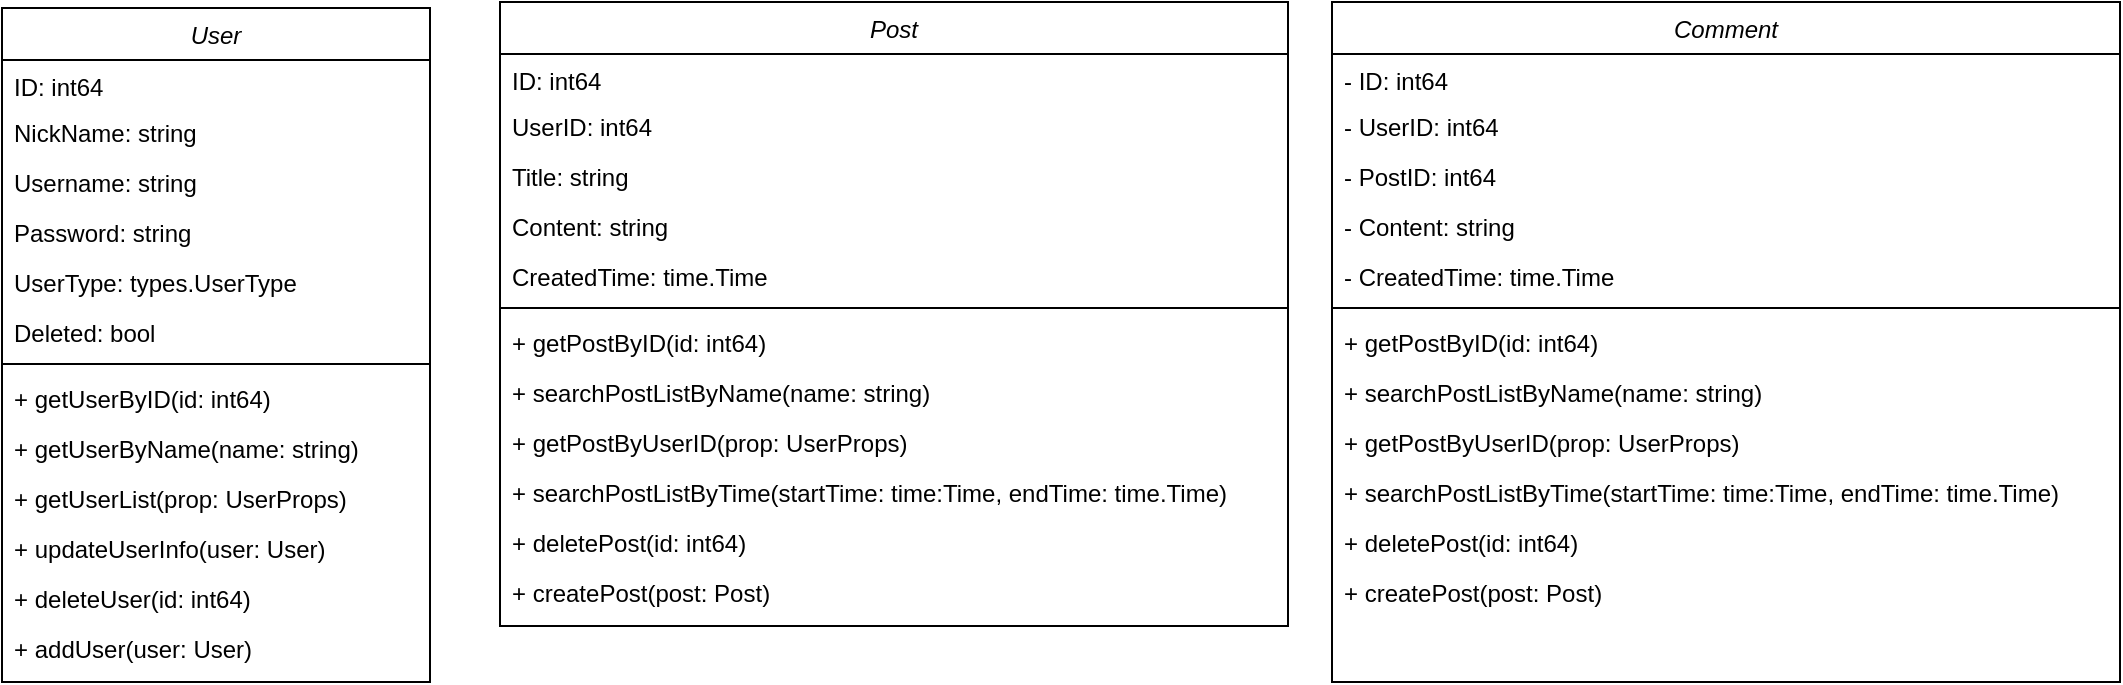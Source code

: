 <mxfile version="21.3.2" type="github">
  <diagram id="C5RBs43oDa-KdzZeNtuy" name="Page-1">
    <mxGraphModel dx="586" dy="377" grid="0" gridSize="10" guides="1" tooltips="1" connect="1" arrows="1" fold="1" page="0" pageScale="1" pageWidth="827" pageHeight="1169" math="0" shadow="0">
      <root>
        <mxCell id="WIyWlLk6GJQsqaUBKTNV-0" />
        <mxCell id="WIyWlLk6GJQsqaUBKTNV-1" parent="WIyWlLk6GJQsqaUBKTNV-0" />
        <mxCell id="zkfFHV4jXpPFQw0GAbJ--0" value="User" style="swimlane;fontStyle=2;align=center;verticalAlign=top;childLayout=stackLayout;horizontal=1;startSize=26;horizontalStack=0;resizeParent=1;resizeLast=0;collapsible=1;marginBottom=0;rounded=0;shadow=0;strokeWidth=1;" parent="WIyWlLk6GJQsqaUBKTNV-1" vertex="1">
          <mxGeometry x="123" y="117" width="214" height="337" as="geometry">
            <mxRectangle x="220" y="120" width="160" height="26" as="alternateBounds" />
          </mxGeometry>
        </mxCell>
        <mxCell id="zkfFHV4jXpPFQw0GAbJ--1" value="ID: int64" style="text;align=left;verticalAlign=top;spacingLeft=4;spacingRight=4;overflow=hidden;rotatable=0;points=[[0,0.5],[1,0.5]];portConstraint=eastwest;" parent="zkfFHV4jXpPFQw0GAbJ--0" vertex="1">
          <mxGeometry y="26" width="214" height="23" as="geometry" />
        </mxCell>
        <mxCell id="zkfFHV4jXpPFQw0GAbJ--2" value="NickName: string" style="text;align=left;verticalAlign=top;spacingLeft=4;spacingRight=4;overflow=hidden;rotatable=0;points=[[0,0.5],[1,0.5]];portConstraint=eastwest;rounded=0;shadow=0;html=0;" parent="zkfFHV4jXpPFQw0GAbJ--0" vertex="1">
          <mxGeometry y="49" width="214" height="25" as="geometry" />
        </mxCell>
        <mxCell id="zkfFHV4jXpPFQw0GAbJ--3" value="Username: string" style="text;align=left;verticalAlign=top;spacingLeft=4;spacingRight=4;overflow=hidden;rotatable=0;points=[[0,0.5],[1,0.5]];portConstraint=eastwest;rounded=0;shadow=0;html=0;" parent="zkfFHV4jXpPFQw0GAbJ--0" vertex="1">
          <mxGeometry y="74" width="214" height="25" as="geometry" />
        </mxCell>
        <mxCell id="ghfOKP7KYfFIm2p9I4aW-0" value="Password: string" style="text;align=left;verticalAlign=top;spacingLeft=4;spacingRight=4;overflow=hidden;rotatable=0;points=[[0,0.5],[1,0.5]];portConstraint=eastwest;rounded=0;shadow=0;html=0;" vertex="1" parent="zkfFHV4jXpPFQw0GAbJ--0">
          <mxGeometry y="99" width="214" height="25" as="geometry" />
        </mxCell>
        <mxCell id="ghfOKP7KYfFIm2p9I4aW-2" value="UserType: types.UserType" style="text;align=left;verticalAlign=top;spacingLeft=4;spacingRight=4;overflow=hidden;rotatable=0;points=[[0,0.5],[1,0.5]];portConstraint=eastwest;rounded=0;shadow=0;html=0;" vertex="1" parent="zkfFHV4jXpPFQw0GAbJ--0">
          <mxGeometry y="124" width="214" height="25" as="geometry" />
        </mxCell>
        <mxCell id="ghfOKP7KYfFIm2p9I4aW-1" value="Deleted: bool" style="text;align=left;verticalAlign=top;spacingLeft=4;spacingRight=4;overflow=hidden;rotatable=0;points=[[0,0.5],[1,0.5]];portConstraint=eastwest;rounded=0;shadow=0;html=0;" vertex="1" parent="zkfFHV4jXpPFQw0GAbJ--0">
          <mxGeometry y="149" width="214" height="25" as="geometry" />
        </mxCell>
        <mxCell id="zkfFHV4jXpPFQw0GAbJ--4" value="" style="line;html=1;strokeWidth=1;align=left;verticalAlign=middle;spacingTop=-1;spacingLeft=3;spacingRight=3;rotatable=0;labelPosition=right;points=[];portConstraint=eastwest;" parent="zkfFHV4jXpPFQw0GAbJ--0" vertex="1">
          <mxGeometry y="174" width="214" height="8" as="geometry" />
        </mxCell>
        <mxCell id="ghfOKP7KYfFIm2p9I4aW-4" value="+ getUserByID(id: int64)" style="text;align=left;verticalAlign=top;spacingLeft=4;spacingRight=4;overflow=hidden;rotatable=0;points=[[0,0.5],[1,0.5]];portConstraint=eastwest;rounded=0;shadow=0;html=0;" vertex="1" parent="zkfFHV4jXpPFQw0GAbJ--0">
          <mxGeometry y="182" width="214" height="25" as="geometry" />
        </mxCell>
        <mxCell id="ghfOKP7KYfFIm2p9I4aW-3" value="+ getUserByName(name: string)" style="text;align=left;verticalAlign=top;spacingLeft=4;spacingRight=4;overflow=hidden;rotatable=0;points=[[0,0.5],[1,0.5]];portConstraint=eastwest;rounded=0;shadow=0;html=0;" vertex="1" parent="zkfFHV4jXpPFQw0GAbJ--0">
          <mxGeometry y="207" width="214" height="25" as="geometry" />
        </mxCell>
        <mxCell id="ghfOKP7KYfFIm2p9I4aW-5" value="+ getUserList(prop: UserProps)" style="text;align=left;verticalAlign=top;spacingLeft=4;spacingRight=4;overflow=hidden;rotatable=0;points=[[0,0.5],[1,0.5]];portConstraint=eastwest;rounded=0;shadow=0;html=0;" vertex="1" parent="zkfFHV4jXpPFQw0GAbJ--0">
          <mxGeometry y="232" width="214" height="25" as="geometry" />
        </mxCell>
        <mxCell id="ghfOKP7KYfFIm2p9I4aW-6" value="+ updateUserInfo(user: User)" style="text;align=left;verticalAlign=top;spacingLeft=4;spacingRight=4;overflow=hidden;rotatable=0;points=[[0,0.5],[1,0.5]];portConstraint=eastwest;rounded=0;shadow=0;html=0;" vertex="1" parent="zkfFHV4jXpPFQw0GAbJ--0">
          <mxGeometry y="257" width="214" height="25" as="geometry" />
        </mxCell>
        <mxCell id="ghfOKP7KYfFIm2p9I4aW-7" value="+ deleteUser(id: int64)" style="text;align=left;verticalAlign=top;spacingLeft=4;spacingRight=4;overflow=hidden;rotatable=0;points=[[0,0.5],[1,0.5]];portConstraint=eastwest;rounded=0;shadow=0;html=0;" vertex="1" parent="zkfFHV4jXpPFQw0GAbJ--0">
          <mxGeometry y="282" width="214" height="25" as="geometry" />
        </mxCell>
        <mxCell id="ghfOKP7KYfFIm2p9I4aW-8" value="+ addUser(user: User)" style="text;align=left;verticalAlign=top;spacingLeft=4;spacingRight=4;overflow=hidden;rotatable=0;points=[[0,0.5],[1,0.5]];portConstraint=eastwest;rounded=0;shadow=0;html=0;" vertex="1" parent="zkfFHV4jXpPFQw0GAbJ--0">
          <mxGeometry y="307" width="214" height="25" as="geometry" />
        </mxCell>
        <mxCell id="ghfOKP7KYfFIm2p9I4aW-10" value="Post" style="swimlane;fontStyle=2;align=center;verticalAlign=top;childLayout=stackLayout;horizontal=1;startSize=26;horizontalStack=0;resizeParent=1;resizeLast=0;collapsible=1;marginBottom=0;rounded=0;shadow=0;strokeWidth=1;" vertex="1" parent="WIyWlLk6GJQsqaUBKTNV-1">
          <mxGeometry x="372" y="114" width="394" height="312" as="geometry">
            <mxRectangle x="220" y="120" width="160" height="26" as="alternateBounds" />
          </mxGeometry>
        </mxCell>
        <mxCell id="ghfOKP7KYfFIm2p9I4aW-11" value="ID: int64" style="text;align=left;verticalAlign=top;spacingLeft=4;spacingRight=4;overflow=hidden;rotatable=0;points=[[0,0.5],[1,0.5]];portConstraint=eastwest;" vertex="1" parent="ghfOKP7KYfFIm2p9I4aW-10">
          <mxGeometry y="26" width="394" height="23" as="geometry" />
        </mxCell>
        <mxCell id="ghfOKP7KYfFIm2p9I4aW-12" value="UserID: int64" style="text;align=left;verticalAlign=top;spacingLeft=4;spacingRight=4;overflow=hidden;rotatable=0;points=[[0,0.5],[1,0.5]];portConstraint=eastwest;rounded=0;shadow=0;html=0;" vertex="1" parent="ghfOKP7KYfFIm2p9I4aW-10">
          <mxGeometry y="49" width="394" height="25" as="geometry" />
        </mxCell>
        <mxCell id="ghfOKP7KYfFIm2p9I4aW-13" value="Title: string" style="text;align=left;verticalAlign=top;spacingLeft=4;spacingRight=4;overflow=hidden;rotatable=0;points=[[0,0.5],[1,0.5]];portConstraint=eastwest;rounded=0;shadow=0;html=0;" vertex="1" parent="ghfOKP7KYfFIm2p9I4aW-10">
          <mxGeometry y="74" width="394" height="25" as="geometry" />
        </mxCell>
        <mxCell id="ghfOKP7KYfFIm2p9I4aW-14" value="Content: string" style="text;align=left;verticalAlign=top;spacingLeft=4;spacingRight=4;overflow=hidden;rotatable=0;points=[[0,0.5],[1,0.5]];portConstraint=eastwest;rounded=0;shadow=0;html=0;" vertex="1" parent="ghfOKP7KYfFIm2p9I4aW-10">
          <mxGeometry y="99" width="394" height="25" as="geometry" />
        </mxCell>
        <mxCell id="ghfOKP7KYfFIm2p9I4aW-15" value="CreatedTime: time.Time" style="text;align=left;verticalAlign=top;spacingLeft=4;spacingRight=4;overflow=hidden;rotatable=0;points=[[0,0.5],[1,0.5]];portConstraint=eastwest;rounded=0;shadow=0;html=0;" vertex="1" parent="ghfOKP7KYfFIm2p9I4aW-10">
          <mxGeometry y="124" width="394" height="25" as="geometry" />
        </mxCell>
        <mxCell id="ghfOKP7KYfFIm2p9I4aW-17" value="" style="line;html=1;strokeWidth=1;align=left;verticalAlign=middle;spacingTop=-1;spacingLeft=3;spacingRight=3;rotatable=0;labelPosition=right;points=[];portConstraint=eastwest;" vertex="1" parent="ghfOKP7KYfFIm2p9I4aW-10">
          <mxGeometry y="149" width="394" height="8" as="geometry" />
        </mxCell>
        <mxCell id="ghfOKP7KYfFIm2p9I4aW-18" value="+ getPostByID(id: int64)" style="text;align=left;verticalAlign=top;spacingLeft=4;spacingRight=4;overflow=hidden;rotatable=0;points=[[0,0.5],[1,0.5]];portConstraint=eastwest;rounded=0;shadow=0;html=0;" vertex="1" parent="ghfOKP7KYfFIm2p9I4aW-10">
          <mxGeometry y="157" width="394" height="25" as="geometry" />
        </mxCell>
        <mxCell id="ghfOKP7KYfFIm2p9I4aW-19" value="+ searchPostListByName(name: string)" style="text;align=left;verticalAlign=top;spacingLeft=4;spacingRight=4;overflow=hidden;rotatable=0;points=[[0,0.5],[1,0.5]];portConstraint=eastwest;rounded=0;shadow=0;html=0;" vertex="1" parent="ghfOKP7KYfFIm2p9I4aW-10">
          <mxGeometry y="182" width="394" height="25" as="geometry" />
        </mxCell>
        <mxCell id="ghfOKP7KYfFIm2p9I4aW-20" value="+ getPostByUserID(prop: UserProps)" style="text;align=left;verticalAlign=top;spacingLeft=4;spacingRight=4;overflow=hidden;rotatable=0;points=[[0,0.5],[1,0.5]];portConstraint=eastwest;rounded=0;shadow=0;html=0;" vertex="1" parent="ghfOKP7KYfFIm2p9I4aW-10">
          <mxGeometry y="207" width="394" height="25" as="geometry" />
        </mxCell>
        <mxCell id="ghfOKP7KYfFIm2p9I4aW-21" value="+ searchPostListByTime(startTime: time:Time, endTime: time.Time)" style="text;align=left;verticalAlign=top;spacingLeft=4;spacingRight=4;overflow=hidden;rotatable=0;points=[[0,0.5],[1,0.5]];portConstraint=eastwest;rounded=0;shadow=0;html=0;" vertex="1" parent="ghfOKP7KYfFIm2p9I4aW-10">
          <mxGeometry y="232" width="394" height="25" as="geometry" />
        </mxCell>
        <mxCell id="ghfOKP7KYfFIm2p9I4aW-22" value="+ deletePost(id: int64)" style="text;align=left;verticalAlign=top;spacingLeft=4;spacingRight=4;overflow=hidden;rotatable=0;points=[[0,0.5],[1,0.5]];portConstraint=eastwest;rounded=0;shadow=0;html=0;" vertex="1" parent="ghfOKP7KYfFIm2p9I4aW-10">
          <mxGeometry y="257" width="394" height="25" as="geometry" />
        </mxCell>
        <mxCell id="ghfOKP7KYfFIm2p9I4aW-23" value="+ createPost(post: Post)" style="text;align=left;verticalAlign=top;spacingLeft=4;spacingRight=4;overflow=hidden;rotatable=0;points=[[0,0.5],[1,0.5]];portConstraint=eastwest;rounded=0;shadow=0;html=0;" vertex="1" parent="ghfOKP7KYfFIm2p9I4aW-10">
          <mxGeometry y="282" width="394" height="25" as="geometry" />
        </mxCell>
        <mxCell id="ghfOKP7KYfFIm2p9I4aW-25" value="Comment" style="swimlane;fontStyle=2;align=center;verticalAlign=top;childLayout=stackLayout;horizontal=1;startSize=26;horizontalStack=0;resizeParent=1;resizeLast=0;collapsible=1;marginBottom=0;rounded=0;shadow=0;strokeWidth=1;" vertex="1" parent="WIyWlLk6GJQsqaUBKTNV-1">
          <mxGeometry x="788" y="114" width="394" height="340" as="geometry">
            <mxRectangle x="220" y="120" width="160" height="26" as="alternateBounds" />
          </mxGeometry>
        </mxCell>
        <mxCell id="ghfOKP7KYfFIm2p9I4aW-26" value="- ID: int64" style="text;align=left;verticalAlign=top;spacingLeft=4;spacingRight=4;overflow=hidden;rotatable=0;points=[[0,0.5],[1,0.5]];portConstraint=eastwest;" vertex="1" parent="ghfOKP7KYfFIm2p9I4aW-25">
          <mxGeometry y="26" width="394" height="23" as="geometry" />
        </mxCell>
        <mxCell id="ghfOKP7KYfFIm2p9I4aW-27" value="- UserID: int64" style="text;align=left;verticalAlign=top;spacingLeft=4;spacingRight=4;overflow=hidden;rotatable=0;points=[[0,0.5],[1,0.5]];portConstraint=eastwest;rounded=0;shadow=0;html=0;" vertex="1" parent="ghfOKP7KYfFIm2p9I4aW-25">
          <mxGeometry y="49" width="394" height="25" as="geometry" />
        </mxCell>
        <mxCell id="ghfOKP7KYfFIm2p9I4aW-28" value="- PostID: int64" style="text;align=left;verticalAlign=top;spacingLeft=4;spacingRight=4;overflow=hidden;rotatable=0;points=[[0,0.5],[1,0.5]];portConstraint=eastwest;rounded=0;shadow=0;html=0;" vertex="1" parent="ghfOKP7KYfFIm2p9I4aW-25">
          <mxGeometry y="74" width="394" height="25" as="geometry" />
        </mxCell>
        <mxCell id="ghfOKP7KYfFIm2p9I4aW-29" value="- Content: string" style="text;align=left;verticalAlign=top;spacingLeft=4;spacingRight=4;overflow=hidden;rotatable=0;points=[[0,0.5],[1,0.5]];portConstraint=eastwest;rounded=0;shadow=0;html=0;" vertex="1" parent="ghfOKP7KYfFIm2p9I4aW-25">
          <mxGeometry y="99" width="394" height="25" as="geometry" />
        </mxCell>
        <mxCell id="ghfOKP7KYfFIm2p9I4aW-30" value="- CreatedTime: time.Time" style="text;align=left;verticalAlign=top;spacingLeft=4;spacingRight=4;overflow=hidden;rotatable=0;points=[[0,0.5],[1,0.5]];portConstraint=eastwest;rounded=0;shadow=0;html=0;" vertex="1" parent="ghfOKP7KYfFIm2p9I4aW-25">
          <mxGeometry y="124" width="394" height="25" as="geometry" />
        </mxCell>
        <mxCell id="ghfOKP7KYfFIm2p9I4aW-32" value="" style="line;html=1;strokeWidth=1;align=left;verticalAlign=middle;spacingTop=-1;spacingLeft=3;spacingRight=3;rotatable=0;labelPosition=right;points=[];portConstraint=eastwest;" vertex="1" parent="ghfOKP7KYfFIm2p9I4aW-25">
          <mxGeometry y="149" width="394" height="8" as="geometry" />
        </mxCell>
        <mxCell id="ghfOKP7KYfFIm2p9I4aW-33" value="+ getPostByID(id: int64)" style="text;align=left;verticalAlign=top;spacingLeft=4;spacingRight=4;overflow=hidden;rotatable=0;points=[[0,0.5],[1,0.5]];portConstraint=eastwest;rounded=0;shadow=0;html=0;" vertex="1" parent="ghfOKP7KYfFIm2p9I4aW-25">
          <mxGeometry y="157" width="394" height="25" as="geometry" />
        </mxCell>
        <mxCell id="ghfOKP7KYfFIm2p9I4aW-34" value="+ searchPostListByName(name: string)" style="text;align=left;verticalAlign=top;spacingLeft=4;spacingRight=4;overflow=hidden;rotatable=0;points=[[0,0.5],[1,0.5]];portConstraint=eastwest;rounded=0;shadow=0;html=0;" vertex="1" parent="ghfOKP7KYfFIm2p9I4aW-25">
          <mxGeometry y="182" width="394" height="25" as="geometry" />
        </mxCell>
        <mxCell id="ghfOKP7KYfFIm2p9I4aW-35" value="+ getPostByUserID(prop: UserProps)" style="text;align=left;verticalAlign=top;spacingLeft=4;spacingRight=4;overflow=hidden;rotatable=0;points=[[0,0.5],[1,0.5]];portConstraint=eastwest;rounded=0;shadow=0;html=0;" vertex="1" parent="ghfOKP7KYfFIm2p9I4aW-25">
          <mxGeometry y="207" width="394" height="25" as="geometry" />
        </mxCell>
        <mxCell id="ghfOKP7KYfFIm2p9I4aW-36" value="+ searchPostListByTime(startTime: time:Time, endTime: time.Time)" style="text;align=left;verticalAlign=top;spacingLeft=4;spacingRight=4;overflow=hidden;rotatable=0;points=[[0,0.5],[1,0.5]];portConstraint=eastwest;rounded=0;shadow=0;html=0;" vertex="1" parent="ghfOKP7KYfFIm2p9I4aW-25">
          <mxGeometry y="232" width="394" height="25" as="geometry" />
        </mxCell>
        <mxCell id="ghfOKP7KYfFIm2p9I4aW-37" value="+ deletePost(id: int64)" style="text;align=left;verticalAlign=top;spacingLeft=4;spacingRight=4;overflow=hidden;rotatable=0;points=[[0,0.5],[1,0.5]];portConstraint=eastwest;rounded=0;shadow=0;html=0;" vertex="1" parent="ghfOKP7KYfFIm2p9I4aW-25">
          <mxGeometry y="257" width="394" height="25" as="geometry" />
        </mxCell>
        <mxCell id="ghfOKP7KYfFIm2p9I4aW-38" value="+ createPost(post: Post)" style="text;align=left;verticalAlign=top;spacingLeft=4;spacingRight=4;overflow=hidden;rotatable=0;points=[[0,0.5],[1,0.5]];portConstraint=eastwest;rounded=0;shadow=0;html=0;" vertex="1" parent="ghfOKP7KYfFIm2p9I4aW-25">
          <mxGeometry y="282" width="394" height="25" as="geometry" />
        </mxCell>
      </root>
    </mxGraphModel>
  </diagram>
</mxfile>
